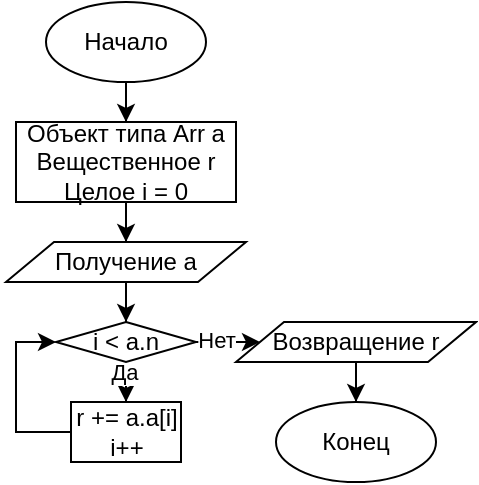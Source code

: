 <mxfile version="13.1.14"><diagram id="Hsi1N0cberL_-BoPGEi5" name="Page-1"><mxGraphModel dx="1308" dy="520" grid="1" gridSize="10" guides="1" tooltips="1" connect="1" arrows="1" fold="1" page="1" pageScale="1" pageWidth="850" pageHeight="1100" math="0" shadow="0"><root><mxCell id="0"/><mxCell id="1" parent="0"/><mxCell id="LDhQOHuRyV1jIk14AgpL-1901" style="edgeStyle=orthogonalEdgeStyle;rounded=0;orthogonalLoop=1;jettySize=auto;html=1;" edge="1" parent="1" source="LDhQOHuRyV1jIk14AgpL-1866" target="LDhQOHuRyV1jIk14AgpL-1900"><mxGeometry relative="1" as="geometry"/></mxCell><mxCell id="LDhQOHuRyV1jIk14AgpL-1866" value="Начало" style="ellipse;whiteSpace=wrap;html=1;" vertex="1" parent="1"><mxGeometry x="345" y="770" width="80" height="40" as="geometry"/></mxCell><mxCell id="LDhQOHuRyV1jIk14AgpL-1903" style="edgeStyle=orthogonalEdgeStyle;rounded=0;orthogonalLoop=1;jettySize=auto;html=1;" edge="1" parent="1" source="LDhQOHuRyV1jIk14AgpL-1900" target="LDhQOHuRyV1jIk14AgpL-1902"><mxGeometry relative="1" as="geometry"/></mxCell><mxCell id="LDhQOHuRyV1jIk14AgpL-1900" value="Объект типа Arr a&lt;br&gt;Вещественное r&lt;br&gt;Целое i = 0" style="rounded=0;whiteSpace=wrap;html=1;" vertex="1" parent="1"><mxGeometry x="330" y="830" width="110" height="40" as="geometry"/></mxCell><mxCell id="LDhQOHuRyV1jIk14AgpL-1905" style="edgeStyle=orthogonalEdgeStyle;rounded=0;orthogonalLoop=1;jettySize=auto;html=1;" edge="1" parent="1" source="LDhQOHuRyV1jIk14AgpL-1902" target="LDhQOHuRyV1jIk14AgpL-1904"><mxGeometry relative="1" as="geometry"/></mxCell><mxCell id="LDhQOHuRyV1jIk14AgpL-1902" value="Получение a" style="shape=parallelogram;perimeter=parallelogramPerimeter;whiteSpace=wrap;html=1;" vertex="1" parent="1"><mxGeometry x="325" y="890" width="120" height="20" as="geometry"/></mxCell><mxCell id="LDhQOHuRyV1jIk14AgpL-1909" style="edgeStyle=orthogonalEdgeStyle;rounded=0;orthogonalLoop=1;jettySize=auto;html=1;" edge="1" parent="1" source="LDhQOHuRyV1jIk14AgpL-1904" target="LDhQOHuRyV1jIk14AgpL-1907"><mxGeometry relative="1" as="geometry"/></mxCell><mxCell id="LDhQOHuRyV1jIk14AgpL-1910" value="Нет" style="edgeLabel;html=1;align=center;verticalAlign=middle;resizable=0;points=[];" vertex="1" connectable="0" parent="LDhQOHuRyV1jIk14AgpL-1909"><mxGeometry x="0.383" y="1" relative="1" as="geometry"><mxPoint as="offset"/></mxGeometry></mxCell><mxCell id="LDhQOHuRyV1jIk14AgpL-1912" style="edgeStyle=orthogonalEdgeStyle;rounded=0;orthogonalLoop=1;jettySize=auto;html=1;" edge="1" parent="1" source="LDhQOHuRyV1jIk14AgpL-1904" target="LDhQOHuRyV1jIk14AgpL-1911"><mxGeometry relative="1" as="geometry"/></mxCell><mxCell id="LDhQOHuRyV1jIk14AgpL-1915" value="Да" style="edgeLabel;html=1;align=center;verticalAlign=middle;resizable=0;points=[];" vertex="1" connectable="0" parent="LDhQOHuRyV1jIk14AgpL-1912"><mxGeometry x="0.5" y="-1" relative="1" as="geometry"><mxPoint as="offset"/></mxGeometry></mxCell><mxCell id="LDhQOHuRyV1jIk14AgpL-1904" value="i &amp;lt; a.n" style="rhombus;whiteSpace=wrap;html=1;" vertex="1" parent="1"><mxGeometry x="350" y="930" width="70" height="20" as="geometry"/></mxCell><mxCell id="LDhQOHuRyV1jIk14AgpL-1906" value="Конец" style="ellipse;whiteSpace=wrap;html=1;" vertex="1" parent="1"><mxGeometry x="460" y="970" width="80" height="40" as="geometry"/></mxCell><mxCell id="LDhQOHuRyV1jIk14AgpL-1908" style="edgeStyle=orthogonalEdgeStyle;rounded=0;orthogonalLoop=1;jettySize=auto;html=1;" edge="1" parent="1" source="LDhQOHuRyV1jIk14AgpL-1907" target="LDhQOHuRyV1jIk14AgpL-1906"><mxGeometry relative="1" as="geometry"/></mxCell><mxCell id="LDhQOHuRyV1jIk14AgpL-1907" value="Возвращение r" style="shape=parallelogram;perimeter=parallelogramPerimeter;whiteSpace=wrap;html=1;" vertex="1" parent="1"><mxGeometry x="440" y="930" width="120" height="20" as="geometry"/></mxCell><mxCell id="LDhQOHuRyV1jIk14AgpL-1914" style="edgeStyle=orthogonalEdgeStyle;rounded=0;orthogonalLoop=1;jettySize=auto;html=1;entryX=0;entryY=0.5;entryDx=0;entryDy=0;" edge="1" parent="1" source="LDhQOHuRyV1jIk14AgpL-1911" target="LDhQOHuRyV1jIk14AgpL-1904"><mxGeometry relative="1" as="geometry"><Array as="points"><mxPoint x="330" y="985"/><mxPoint x="330" y="940"/></Array></mxGeometry></mxCell><mxCell id="LDhQOHuRyV1jIk14AgpL-1911" value="r += a.a[i]&lt;br&gt;i++" style="rounded=0;whiteSpace=wrap;html=1;" vertex="1" parent="1"><mxGeometry x="357.5" y="970" width="55" height="30" as="geometry"/></mxCell></root></mxGraphModel></diagram></mxfile>
